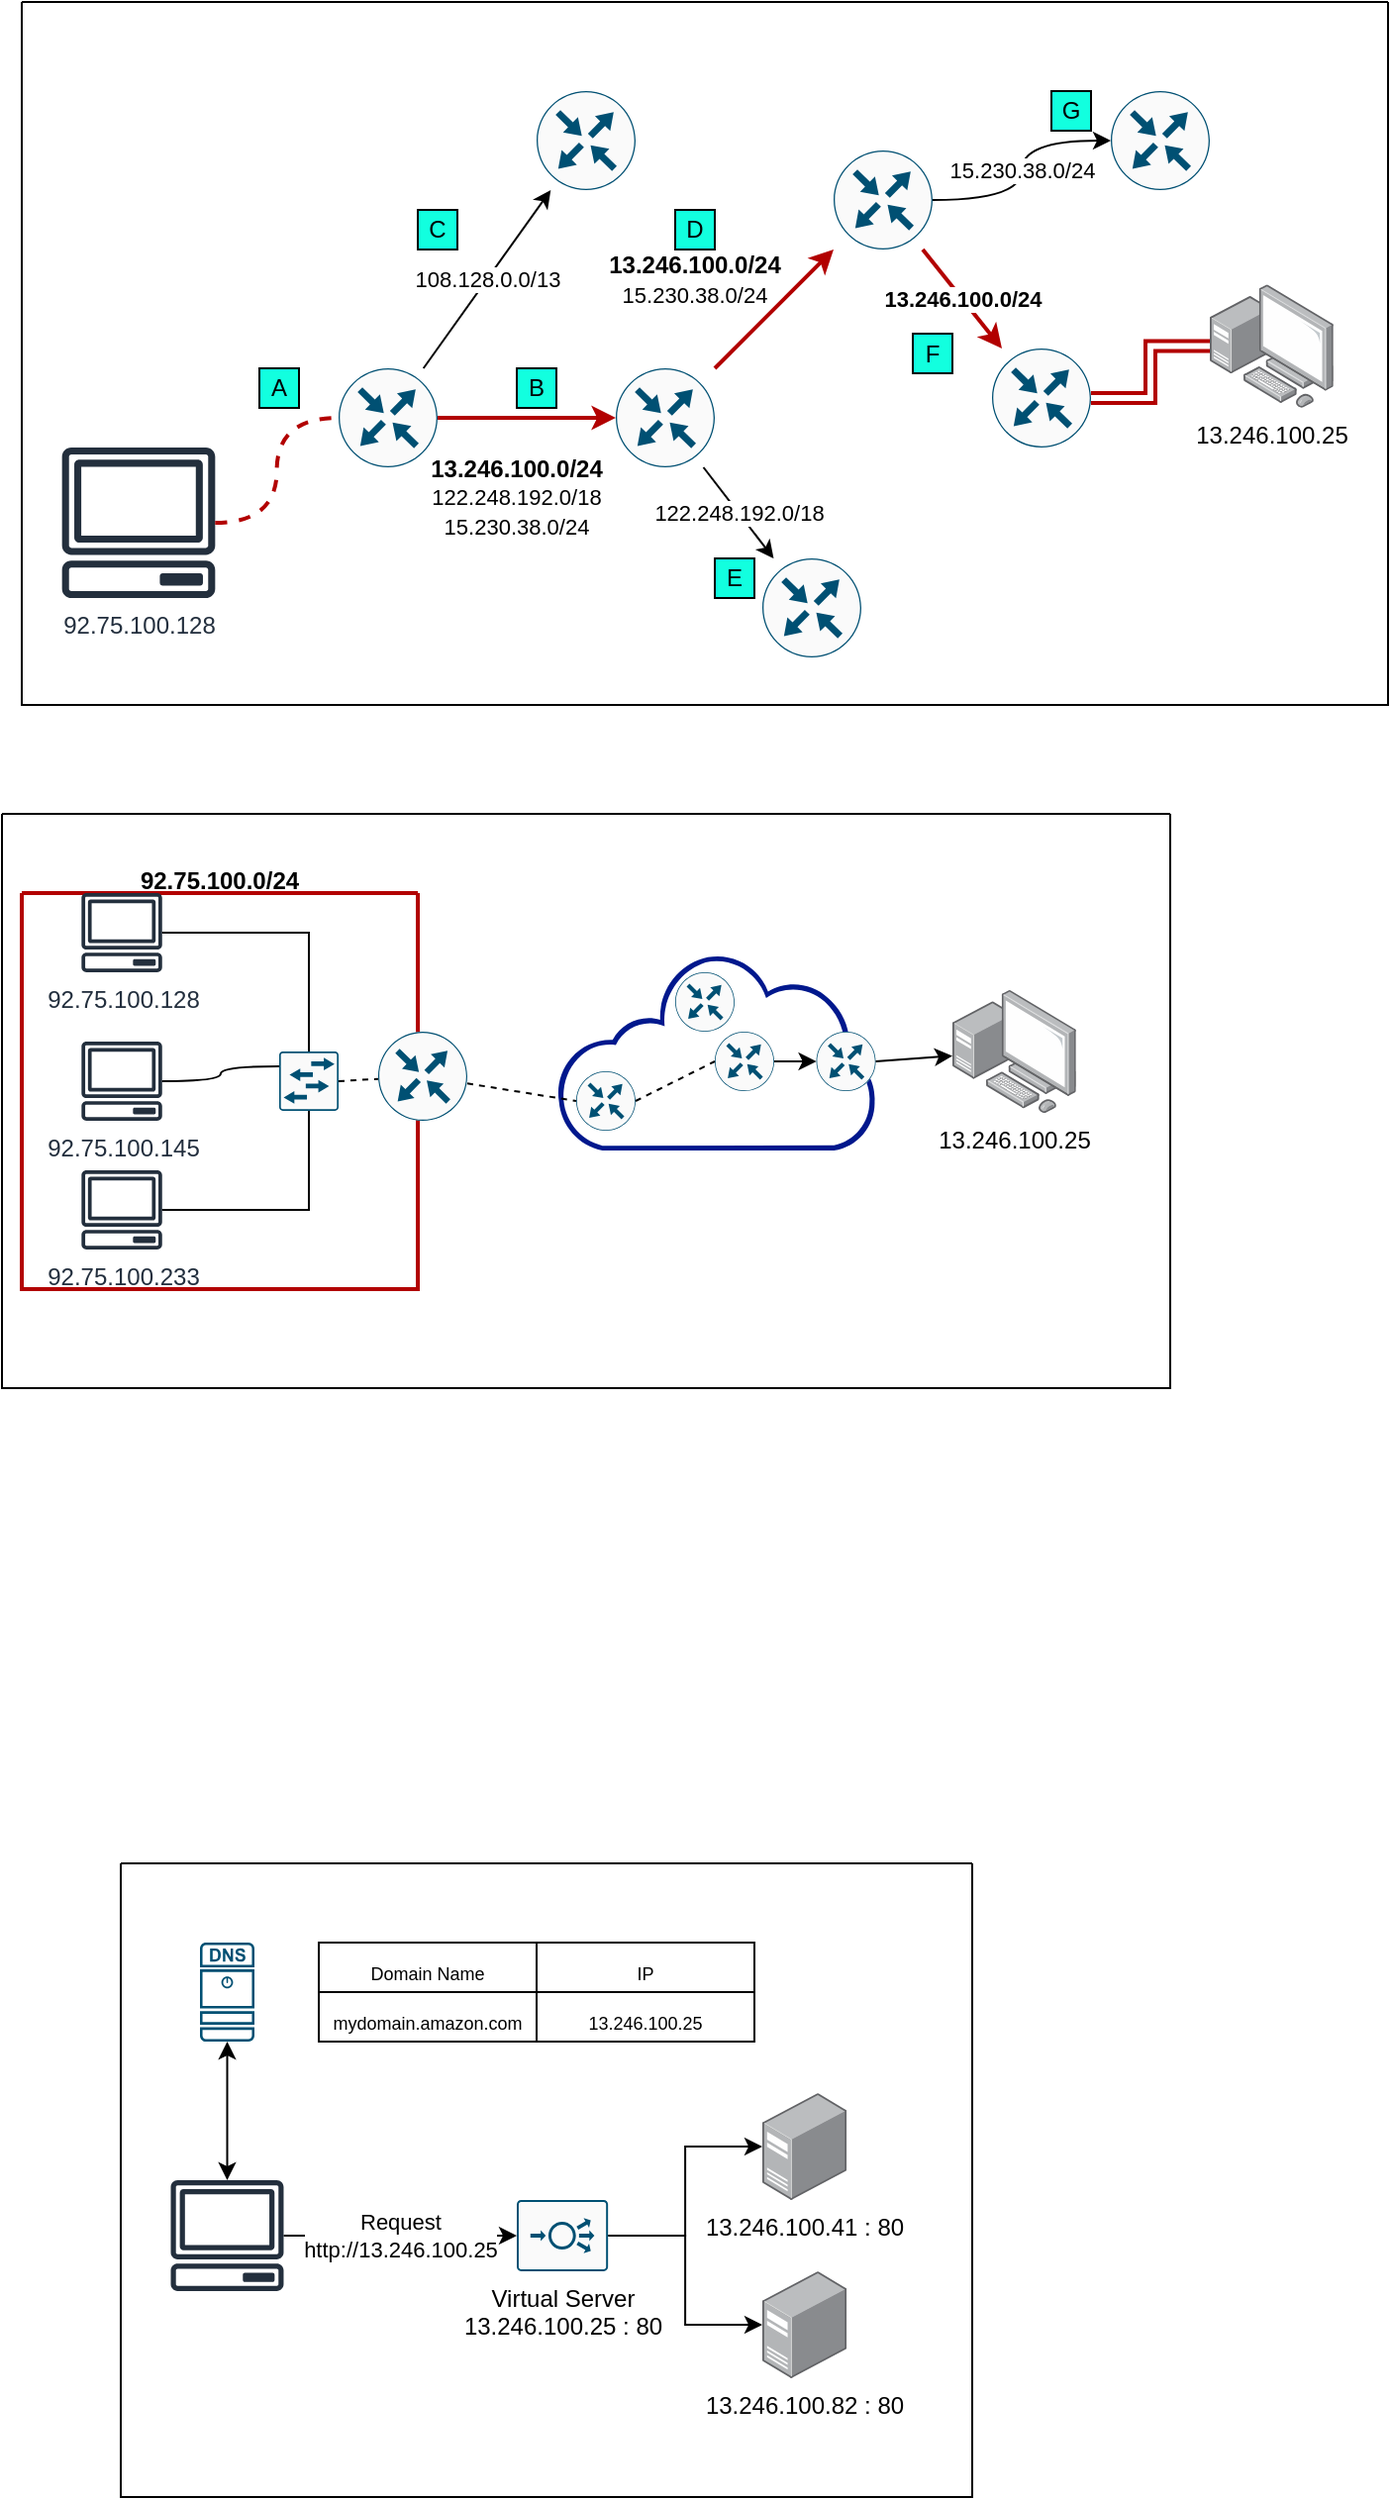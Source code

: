 <mxfile version="21.6.5" type="github">
  <diagram name="페이지-1" id="v46Kw6hZMWN8n9hihEqH">
    <mxGraphModel dx="619" dy="671" grid="1" gridSize="10" guides="1" tooltips="1" connect="1" arrows="1" fold="1" page="1" pageScale="1" pageWidth="827" pageHeight="1169" math="0" shadow="0">
      <root>
        <mxCell id="0" />
        <mxCell id="1" parent="0" />
        <mxCell id="YnKkO9R4rvAmFaV1i0---516" value="" style="swimlane;startSize=0;" vertex="1" parent="1">
          <mxGeometry x="40" y="270" width="690" height="355" as="geometry" />
        </mxCell>
        <mxCell id="YnKkO9R4rvAmFaV1i0---484" value="92.75.100.128" style="sketch=0;outlineConnect=0;fontColor=#232F3E;gradientColor=none;fillColor=#232F3D;strokeColor=none;dashed=0;verticalLabelPosition=bottom;verticalAlign=top;align=center;html=1;fontSize=12;fontStyle=0;aspect=fixed;pointerEvents=1;shape=mxgraph.aws4.client;" vertex="1" parent="YnKkO9R4rvAmFaV1i0---516">
          <mxGeometry x="20" y="225" width="78" height="76" as="geometry" />
        </mxCell>
        <mxCell id="YnKkO9R4rvAmFaV1i0---485" value="" style="sketch=0;points=[[0.5,0,0],[1,0.5,0],[0.5,1,0],[0,0.5,0],[0.145,0.145,0],[0.856,0.145,0],[0.855,0.856,0],[0.145,0.855,0]];verticalLabelPosition=bottom;html=1;verticalAlign=top;aspect=fixed;align=center;pointerEvents=1;shape=mxgraph.cisco19.rect;prIcon=router;fillColor=#FAFAFA;strokeColor=#005073;" vertex="1" parent="YnKkO9R4rvAmFaV1i0---516">
          <mxGeometry x="160" y="185" width="50" height="50" as="geometry" />
        </mxCell>
        <mxCell id="YnKkO9R4rvAmFaV1i0---492" value="" style="endArrow=none;dashed=1;html=1;rounded=0;entryX=0;entryY=0.5;entryDx=0;entryDy=0;entryPerimeter=0;edgeStyle=orthogonalEdgeStyle;curved=1;fillColor=#e51400;strokeColor=#B20000;strokeWidth=2;" edge="1" parent="YnKkO9R4rvAmFaV1i0---516" source="YnKkO9R4rvAmFaV1i0---484" target="YnKkO9R4rvAmFaV1i0---485">
          <mxGeometry width="50" height="50" relative="1" as="geometry">
            <mxPoint x="110" y="315" as="sourcePoint" />
            <mxPoint x="160" y="265" as="targetPoint" />
          </mxGeometry>
        </mxCell>
        <mxCell id="YnKkO9R4rvAmFaV1i0---486" value="" style="sketch=0;points=[[0.5,0,0],[1,0.5,0],[0.5,1,0],[0,0.5,0],[0.145,0.145,0],[0.856,0.145,0],[0.855,0.856,0],[0.145,0.855,0]];verticalLabelPosition=bottom;html=1;verticalAlign=top;aspect=fixed;align=center;pointerEvents=1;shape=mxgraph.cisco19.rect;prIcon=router;fillColor=#FAFAFA;strokeColor=#005073;" vertex="1" parent="YnKkO9R4rvAmFaV1i0---516">
          <mxGeometry x="260" y="45" width="50" height="50" as="geometry" />
        </mxCell>
        <mxCell id="YnKkO9R4rvAmFaV1i0---494" value="108.128.0.0/13" style="rounded=0;orthogonalLoop=1;jettySize=auto;html=1;" edge="1" parent="YnKkO9R4rvAmFaV1i0---516" source="YnKkO9R4rvAmFaV1i0---485" target="YnKkO9R4rvAmFaV1i0---486">
          <mxGeometry relative="1" as="geometry" />
        </mxCell>
        <mxCell id="YnKkO9R4rvAmFaV1i0---487" value="" style="sketch=0;points=[[0.5,0,0],[1,0.5,0],[0.5,1,0],[0,0.5,0],[0.145,0.145,0],[0.856,0.145,0],[0.855,0.856,0],[0.145,0.855,0]];verticalLabelPosition=bottom;html=1;verticalAlign=top;aspect=fixed;align=center;pointerEvents=1;shape=mxgraph.cisco19.rect;prIcon=router;fillColor=#FAFAFA;strokeColor=#005073;" vertex="1" parent="YnKkO9R4rvAmFaV1i0---516">
          <mxGeometry x="300" y="185" width="50" height="50" as="geometry" />
        </mxCell>
        <mxCell id="YnKkO9R4rvAmFaV1i0---495" value="" style="edgeStyle=orthogonalEdgeStyle;rounded=0;orthogonalLoop=1;jettySize=auto;html=1;fillColor=#e51400;strokeColor=#B20000;strokeWidth=2;" edge="1" parent="YnKkO9R4rvAmFaV1i0---516" source="YnKkO9R4rvAmFaV1i0---485" target="YnKkO9R4rvAmFaV1i0---487">
          <mxGeometry relative="1" as="geometry" />
        </mxCell>
        <mxCell id="YnKkO9R4rvAmFaV1i0---504" value="B" style="whiteSpace=wrap;html=1;aspect=fixed;fillColor=#12FFDF;" vertex="1" parent="YnKkO9R4rvAmFaV1i0---516">
          <mxGeometry x="250" y="185" width="20" height="20" as="geometry" />
        </mxCell>
        <mxCell id="YnKkO9R4rvAmFaV1i0---505" value="C" style="whiteSpace=wrap;html=1;aspect=fixed;fillColor=#12FFDF;" vertex="1" parent="YnKkO9R4rvAmFaV1i0---516">
          <mxGeometry x="200" y="105" width="20" height="20" as="geometry" />
        </mxCell>
        <mxCell id="YnKkO9R4rvAmFaV1i0---503" value="A" style="whiteSpace=wrap;html=1;aspect=fixed;fillColor=#12FFDF;" vertex="1" parent="YnKkO9R4rvAmFaV1i0---516">
          <mxGeometry x="120" y="185" width="20" height="20" as="geometry" />
        </mxCell>
        <mxCell id="YnKkO9R4rvAmFaV1i0---511" value="&lt;b&gt;13.246.100.0/24&lt;/b&gt;&lt;br style=&quot;border-color: var(--border-color); font-size: 11px;&quot;&gt;&lt;span style=&quot;font-size: 11px; background-color: rgb(255, 255, 255);&quot;&gt;15.230.38.0/24&lt;/span&gt;" style="text;html=1;strokeColor=none;fillColor=none;align=center;verticalAlign=middle;whiteSpace=wrap;rounded=0;" vertex="1" parent="YnKkO9R4rvAmFaV1i0---516">
          <mxGeometry x="310" y="125" width="60" height="30" as="geometry" />
        </mxCell>
        <mxCell id="YnKkO9R4rvAmFaV1i0---506" value="D" style="whiteSpace=wrap;html=1;aspect=fixed;fillColor=#12FFDF;" vertex="1" parent="YnKkO9R4rvAmFaV1i0---516">
          <mxGeometry x="330" y="105" width="20" height="20" as="geometry" />
        </mxCell>
        <mxCell id="YnKkO9R4rvAmFaV1i0---510" value="&lt;b&gt;13.246.100.0/24&lt;/b&gt;&lt;br style=&quot;border-color: var(--border-color); font-size: 11px;&quot;&gt;&lt;span style=&quot;font-size: 11px; background-color: rgb(255, 255, 255);&quot;&gt;122.248.192.0/18&lt;/span&gt;&lt;br style=&quot;border-color: var(--border-color); font-size: 11px;&quot;&gt;&lt;span style=&quot;font-size: 11px; background-color: rgb(255, 255, 255);&quot;&gt;15.230.38.0/24&lt;/span&gt;" style="text;html=1;strokeColor=none;fillColor=none;align=center;verticalAlign=middle;whiteSpace=wrap;rounded=0;" vertex="1" parent="YnKkO9R4rvAmFaV1i0---516">
          <mxGeometry x="220" y="235" width="60" height="30" as="geometry" />
        </mxCell>
        <mxCell id="YnKkO9R4rvAmFaV1i0---507" value="E" style="whiteSpace=wrap;html=1;aspect=fixed;fillColor=#12FFDF;" vertex="1" parent="YnKkO9R4rvAmFaV1i0---516">
          <mxGeometry x="350" y="281" width="20" height="20" as="geometry" />
        </mxCell>
        <mxCell id="YnKkO9R4rvAmFaV1i0---491" value="" style="sketch=0;points=[[0.5,0,0],[1,0.5,0],[0.5,1,0],[0,0.5,0],[0.145,0.145,0],[0.856,0.145,0],[0.855,0.856,0],[0.145,0.855,0]];verticalLabelPosition=bottom;html=1;verticalAlign=top;aspect=fixed;align=center;pointerEvents=1;shape=mxgraph.cisco19.rect;prIcon=router;fillColor=#FAFAFA;strokeColor=#005073;" vertex="1" parent="YnKkO9R4rvAmFaV1i0---516">
          <mxGeometry x="374" y="281" width="50" height="50" as="geometry" />
        </mxCell>
        <mxCell id="YnKkO9R4rvAmFaV1i0---497" value="122.248.192.0/18" style="rounded=0;orthogonalLoop=1;jettySize=auto;html=1;" edge="1" parent="YnKkO9R4rvAmFaV1i0---516" source="YnKkO9R4rvAmFaV1i0---487" target="YnKkO9R4rvAmFaV1i0---491">
          <mxGeometry relative="1" as="geometry" />
        </mxCell>
        <mxCell id="YnKkO9R4rvAmFaV1i0---488" value="" style="sketch=0;points=[[0.5,0,0],[1,0.5,0],[0.5,1,0],[0,0.5,0],[0.145,0.145,0],[0.856,0.145,0],[0.855,0.856,0],[0.145,0.855,0]];verticalLabelPosition=bottom;html=1;verticalAlign=top;aspect=fixed;align=center;pointerEvents=1;shape=mxgraph.cisco19.rect;prIcon=router;fillColor=#FAFAFA;strokeColor=#005073;" vertex="1" parent="YnKkO9R4rvAmFaV1i0---516">
          <mxGeometry x="410" y="75" width="50" height="50" as="geometry" />
        </mxCell>
        <mxCell id="YnKkO9R4rvAmFaV1i0---496" style="rounded=0;orthogonalLoop=1;jettySize=auto;html=1;fillColor=#e51400;strokeColor=#B20000;strokeWidth=2;" edge="1" parent="YnKkO9R4rvAmFaV1i0---516" source="YnKkO9R4rvAmFaV1i0---487" target="YnKkO9R4rvAmFaV1i0---488">
          <mxGeometry relative="1" as="geometry" />
        </mxCell>
        <mxCell id="YnKkO9R4rvAmFaV1i0---490" value="" style="sketch=0;points=[[0.5,0,0],[1,0.5,0],[0.5,1,0],[0,0.5,0],[0.145,0.145,0],[0.856,0.145,0],[0.855,0.856,0],[0.145,0.855,0]];verticalLabelPosition=bottom;html=1;verticalAlign=top;aspect=fixed;align=center;pointerEvents=1;shape=mxgraph.cisco19.rect;prIcon=router;fillColor=#FAFAFA;strokeColor=#005073;" vertex="1" parent="YnKkO9R4rvAmFaV1i0---516">
          <mxGeometry x="490" y="175" width="50" height="50" as="geometry" />
        </mxCell>
        <mxCell id="YnKkO9R4rvAmFaV1i0---499" value="&lt;b&gt;13.246.100.0/24&lt;/b&gt;" style="rounded=0;orthogonalLoop=1;jettySize=auto;html=1;fillColor=#e51400;strokeColor=#B20000;strokeWidth=2;" edge="1" parent="YnKkO9R4rvAmFaV1i0---516" source="YnKkO9R4rvAmFaV1i0---488" target="YnKkO9R4rvAmFaV1i0---490">
          <mxGeometry relative="1" as="geometry" />
        </mxCell>
        <mxCell id="YnKkO9R4rvAmFaV1i0---501" value="13.246.100.25" style="image;points=[];aspect=fixed;html=1;align=center;shadow=0;dashed=0;image=img/lib/allied_telesis/computer_and_terminals/Personal_Computer_with_Server.svg;" vertex="1" parent="YnKkO9R4rvAmFaV1i0---516">
          <mxGeometry x="600" y="142.6" width="62.4" height="62.4" as="geometry" />
        </mxCell>
        <mxCell id="YnKkO9R4rvAmFaV1i0---502" style="edgeStyle=orthogonalEdgeStyle;rounded=0;orthogonalLoop=1;jettySize=auto;html=1;curved=1;fillColor=#e51400;strokeColor=#B20000;strokeWidth=2;shape=link;" edge="1" parent="YnKkO9R4rvAmFaV1i0---516" source="YnKkO9R4rvAmFaV1i0---490" target="YnKkO9R4rvAmFaV1i0---501">
          <mxGeometry relative="1" as="geometry" />
        </mxCell>
        <mxCell id="YnKkO9R4rvAmFaV1i0---489" value="" style="sketch=0;points=[[0.5,0,0],[1,0.5,0],[0.5,1,0],[0,0.5,0],[0.145,0.145,0],[0.856,0.145,0],[0.855,0.856,0],[0.145,0.855,0]];verticalLabelPosition=bottom;html=1;verticalAlign=top;aspect=fixed;align=center;pointerEvents=1;shape=mxgraph.cisco19.rect;prIcon=router;fillColor=#FAFAFA;strokeColor=#005073;" vertex="1" parent="YnKkO9R4rvAmFaV1i0---516">
          <mxGeometry x="550" y="45" width="50" height="50" as="geometry" />
        </mxCell>
        <mxCell id="YnKkO9R4rvAmFaV1i0---500" value="15.230.38.0/24" style="edgeStyle=orthogonalEdgeStyle;rounded=0;orthogonalLoop=1;jettySize=auto;html=1;curved=1;" edge="1" parent="YnKkO9R4rvAmFaV1i0---516" source="YnKkO9R4rvAmFaV1i0---488" target="YnKkO9R4rvAmFaV1i0---489">
          <mxGeometry relative="1" as="geometry" />
        </mxCell>
        <mxCell id="YnKkO9R4rvAmFaV1i0---509" value="G" style="whiteSpace=wrap;html=1;aspect=fixed;fillColor=#12FFDF;" vertex="1" parent="YnKkO9R4rvAmFaV1i0---516">
          <mxGeometry x="520" y="45" width="20" height="20" as="geometry" />
        </mxCell>
        <mxCell id="YnKkO9R4rvAmFaV1i0---508" value="F" style="whiteSpace=wrap;html=1;aspect=fixed;fillColor=#12FFDF;" vertex="1" parent="YnKkO9R4rvAmFaV1i0---516">
          <mxGeometry x="450" y="167.5" width="20" height="20" as="geometry" />
        </mxCell>
        <mxCell id="YnKkO9R4rvAmFaV1i0---518" value="" style="swimlane;startSize=0;" vertex="1" parent="1">
          <mxGeometry x="30" y="680" width="590" height="290" as="geometry" />
        </mxCell>
        <mxCell id="YnKkO9R4rvAmFaV1i0---519" value="" style="sketch=0;aspect=fixed;pointerEvents=1;shadow=0;dashed=0;html=1;strokeColor=none;labelPosition=center;verticalLabelPosition=bottom;verticalAlign=top;align=center;fillColor=#00188D;shape=mxgraph.mscae.enterprise.internet_hollow" vertex="1" parent="YnKkO9R4rvAmFaV1i0---518">
          <mxGeometry x="280" y="70" width="161.29" height="100" as="geometry" />
        </mxCell>
        <mxCell id="YnKkO9R4rvAmFaV1i0---520" value="" style="sketch=0;points=[[0.5,0,0],[1,0.5,0],[0.5,1,0],[0,0.5,0],[0.145,0.145,0],[0.856,0.145,0],[0.855,0.856,0],[0.145,0.855,0]];verticalLabelPosition=bottom;html=1;verticalAlign=top;aspect=fixed;align=center;pointerEvents=1;shape=mxgraph.cisco19.rect;prIcon=router;fillColor=#FAFAFA;strokeColor=#005073;" vertex="1" parent="YnKkO9R4rvAmFaV1i0---518">
          <mxGeometry x="360" y="110" width="30" height="30" as="geometry" />
        </mxCell>
        <mxCell id="YnKkO9R4rvAmFaV1i0---521" value="" style="sketch=0;points=[[0.5,0,0],[1,0.5,0],[0.5,1,0],[0,0.5,0],[0.145,0.145,0],[0.856,0.145,0],[0.855,0.856,0],[0.145,0.855,0]];verticalLabelPosition=bottom;html=1;verticalAlign=top;aspect=fixed;align=center;pointerEvents=1;shape=mxgraph.cisco19.rect;prIcon=router;fillColor=#FAFAFA;strokeColor=#005073;" vertex="1" parent="YnKkO9R4rvAmFaV1i0---518">
          <mxGeometry x="340" y="80" width="30" height="30" as="geometry" />
        </mxCell>
        <mxCell id="YnKkO9R4rvAmFaV1i0---522" value="" style="sketch=0;points=[[0.5,0,0],[1,0.5,0],[0.5,1,0],[0,0.5,0],[0.145,0.145,0],[0.856,0.145,0],[0.855,0.856,0],[0.145,0.855,0]];verticalLabelPosition=bottom;html=1;verticalAlign=top;aspect=fixed;align=center;pointerEvents=1;shape=mxgraph.cisco19.rect;prIcon=router;fillColor=#FAFAFA;strokeColor=#005073;" vertex="1" parent="YnKkO9R4rvAmFaV1i0---518">
          <mxGeometry x="290" y="130" width="30" height="30" as="geometry" />
        </mxCell>
        <mxCell id="YnKkO9R4rvAmFaV1i0---523" value="" style="sketch=0;points=[[0.5,0,0],[1,0.5,0],[0.5,1,0],[0,0.5,0],[0.145,0.145,0],[0.856,0.145,0],[0.855,0.856,0],[0.145,0.855,0]];verticalLabelPosition=bottom;html=1;verticalAlign=top;aspect=fixed;align=center;pointerEvents=1;shape=mxgraph.cisco19.rect;prIcon=router;fillColor=#FAFAFA;strokeColor=#005073;" vertex="1" parent="YnKkO9R4rvAmFaV1i0---518">
          <mxGeometry x="411.29" y="110" width="30" height="30" as="geometry" />
        </mxCell>
        <mxCell id="YnKkO9R4rvAmFaV1i0---524" value="13.246.100.25" style="image;points=[];aspect=fixed;html=1;align=center;shadow=0;dashed=0;image=img/lib/allied_telesis/computer_and_terminals/Personal_Computer_with_Server.svg;" vertex="1" parent="YnKkO9R4rvAmFaV1i0---518">
          <mxGeometry x="480" y="88.8" width="62.4" height="62.4" as="geometry" />
        </mxCell>
        <mxCell id="YnKkO9R4rvAmFaV1i0---527" value="92.75.100.0/24&#xa;" style="swimlane;startSize=0;fillColor=#e51400;fontColor=#000000;strokeColor=#B20000;strokeWidth=2;" vertex="1" parent="YnKkO9R4rvAmFaV1i0---518">
          <mxGeometry x="10" y="40" width="200" height="200" as="geometry" />
        </mxCell>
        <mxCell id="YnKkO9R4rvAmFaV1i0---525" value="92.75.100.128" style="sketch=0;outlineConnect=0;fontColor=#232F3E;gradientColor=none;fillColor=#232F3D;strokeColor=none;dashed=0;verticalLabelPosition=bottom;verticalAlign=top;align=center;html=1;fontSize=12;fontStyle=0;aspect=fixed;pointerEvents=1;shape=mxgraph.aws4.client;" vertex="1" parent="YnKkO9R4rvAmFaV1i0---527">
          <mxGeometry x="30.0" width="41.05" height="40" as="geometry" />
        </mxCell>
        <mxCell id="YnKkO9R4rvAmFaV1i0---528" value="92.75.100.145" style="sketch=0;outlineConnect=0;fontColor=#232F3E;gradientColor=none;fillColor=#232F3D;strokeColor=none;dashed=0;verticalLabelPosition=bottom;verticalAlign=top;align=center;html=1;fontSize=12;fontStyle=0;aspect=fixed;pointerEvents=1;shape=mxgraph.aws4.client;" vertex="1" parent="YnKkO9R4rvAmFaV1i0---527">
          <mxGeometry x="30.0" y="75" width="41.05" height="40" as="geometry" />
        </mxCell>
        <mxCell id="YnKkO9R4rvAmFaV1i0---529" value="92.75.100.233" style="sketch=0;outlineConnect=0;fontColor=#232F3E;gradientColor=none;fillColor=#232F3D;strokeColor=none;dashed=0;verticalLabelPosition=bottom;verticalAlign=top;align=center;html=1;fontSize=12;fontStyle=0;aspect=fixed;pointerEvents=1;shape=mxgraph.aws4.client;" vertex="1" parent="YnKkO9R4rvAmFaV1i0---527">
          <mxGeometry x="30.0" y="140" width="41.05" height="40" as="geometry" />
        </mxCell>
        <mxCell id="YnKkO9R4rvAmFaV1i0---526" value="" style="sketch=0;points=[[0.015,0.015,0],[0.985,0.015,0],[0.985,0.985,0],[0.015,0.985,0],[0.25,0,0],[0.5,0,0],[0.75,0,0],[1,0.25,0],[1,0.5,0],[1,0.75,0],[0.75,1,0],[0.5,1,0],[0.25,1,0],[0,0.75,0],[0,0.5,0],[0,0.25,0]];verticalLabelPosition=bottom;html=1;verticalAlign=top;aspect=fixed;align=center;pointerEvents=1;shape=mxgraph.cisco19.rect;prIcon=l2_switch;fillColor=#FAFAFA;strokeColor=#005073;" vertex="1" parent="YnKkO9R4rvAmFaV1i0---527">
          <mxGeometry x="130" y="80" width="30" height="30" as="geometry" />
        </mxCell>
        <mxCell id="YnKkO9R4rvAmFaV1i0---530" value="" style="endArrow=none;html=1;rounded=0;entryX=0.5;entryY=0;entryDx=0;entryDy=0;entryPerimeter=0;edgeStyle=orthogonalEdgeStyle;" edge="1" parent="YnKkO9R4rvAmFaV1i0---527" source="YnKkO9R4rvAmFaV1i0---525" target="YnKkO9R4rvAmFaV1i0---526">
          <mxGeometry width="50" height="50" relative="1" as="geometry">
            <mxPoint x="90" y="60" as="sourcePoint" />
            <mxPoint x="140" y="10" as="targetPoint" />
          </mxGeometry>
        </mxCell>
        <mxCell id="YnKkO9R4rvAmFaV1i0---531" value="" style="endArrow=none;html=1;rounded=0;entryX=0;entryY=0.25;entryDx=0;entryDy=0;entryPerimeter=0;edgeStyle=orthogonalEdgeStyle;curved=1;" edge="1" parent="YnKkO9R4rvAmFaV1i0---527" source="YnKkO9R4rvAmFaV1i0---528" target="YnKkO9R4rvAmFaV1i0---526">
          <mxGeometry width="50" height="50" relative="1" as="geometry">
            <mxPoint x="90" y="180" as="sourcePoint" />
            <mxPoint x="140" y="130" as="targetPoint" />
          </mxGeometry>
        </mxCell>
        <mxCell id="YnKkO9R4rvAmFaV1i0---532" value="" style="endArrow=none;html=1;rounded=0;entryX=0.5;entryY=1;entryDx=0;entryDy=0;entryPerimeter=0;edgeStyle=orthogonalEdgeStyle;" edge="1" parent="YnKkO9R4rvAmFaV1i0---527" source="YnKkO9R4rvAmFaV1i0---529" target="YnKkO9R4rvAmFaV1i0---526">
          <mxGeometry width="50" height="50" relative="1" as="geometry">
            <mxPoint x="100" y="190" as="sourcePoint" />
            <mxPoint x="150" y="140" as="targetPoint" />
          </mxGeometry>
        </mxCell>
        <mxCell id="YnKkO9R4rvAmFaV1i0---533" value="" style="sketch=0;points=[[0.5,0,0],[1,0.5,0],[0.5,1,0],[0,0.5,0],[0.145,0.145,0],[0.856,0.145,0],[0.855,0.856,0],[0.145,0.855,0]];verticalLabelPosition=bottom;html=1;verticalAlign=top;aspect=fixed;align=center;pointerEvents=1;shape=mxgraph.cisco19.rect;prIcon=router;fillColor=#FAFAFA;strokeColor=#005073;" vertex="1" parent="YnKkO9R4rvAmFaV1i0---518">
          <mxGeometry x="190" y="110" width="45" height="45" as="geometry" />
        </mxCell>
        <mxCell id="YnKkO9R4rvAmFaV1i0---534" value="" style="endArrow=none;dashed=1;html=1;rounded=0;exitX=1;exitY=0.5;exitDx=0;exitDy=0;exitPerimeter=0;" edge="1" parent="YnKkO9R4rvAmFaV1i0---518" source="YnKkO9R4rvAmFaV1i0---526" target="YnKkO9R4rvAmFaV1i0---533">
          <mxGeometry width="50" height="50" relative="1" as="geometry">
            <mxPoint x="220" y="230" as="sourcePoint" />
            <mxPoint x="270" y="180" as="targetPoint" />
          </mxGeometry>
        </mxCell>
        <mxCell id="YnKkO9R4rvAmFaV1i0---535" value="" style="endArrow=none;dashed=1;html=1;rounded=0;entryX=0;entryY=0.5;entryDx=0;entryDy=0;entryPerimeter=0;" edge="1" parent="YnKkO9R4rvAmFaV1i0---518" source="YnKkO9R4rvAmFaV1i0---533" target="YnKkO9R4rvAmFaV1i0---522">
          <mxGeometry width="50" height="50" relative="1" as="geometry">
            <mxPoint x="240" y="240" as="sourcePoint" />
            <mxPoint x="290" y="190" as="targetPoint" />
          </mxGeometry>
        </mxCell>
        <mxCell id="YnKkO9R4rvAmFaV1i0---536" value="" style="endArrow=none;dashed=1;html=1;rounded=0;entryX=0;entryY=0.5;entryDx=0;entryDy=0;entryPerimeter=0;exitX=1;exitY=0.5;exitDx=0;exitDy=0;exitPerimeter=0;" edge="1" parent="YnKkO9R4rvAmFaV1i0---518" source="YnKkO9R4rvAmFaV1i0---522" target="YnKkO9R4rvAmFaV1i0---520">
          <mxGeometry width="50" height="50" relative="1" as="geometry">
            <mxPoint x="245" y="146" as="sourcePoint" />
            <mxPoint x="300" y="155" as="targetPoint" />
          </mxGeometry>
        </mxCell>
        <mxCell id="YnKkO9R4rvAmFaV1i0---537" value="" style="endArrow=classic;html=1;rounded=0;exitX=1;exitY=0.5;exitDx=0;exitDy=0;exitPerimeter=0;entryX=0;entryY=0.5;entryDx=0;entryDy=0;entryPerimeter=0;" edge="1" parent="YnKkO9R4rvAmFaV1i0---518" source="YnKkO9R4rvAmFaV1i0---520" target="YnKkO9R4rvAmFaV1i0---523">
          <mxGeometry width="50" height="50" relative="1" as="geometry">
            <mxPoint x="390" y="160" as="sourcePoint" />
            <mxPoint x="440" y="110" as="targetPoint" />
          </mxGeometry>
        </mxCell>
        <mxCell id="YnKkO9R4rvAmFaV1i0---538" value="" style="endArrow=classic;html=1;rounded=0;exitX=1;exitY=0.5;exitDx=0;exitDy=0;exitPerimeter=0;" edge="1" parent="YnKkO9R4rvAmFaV1i0---518" source="YnKkO9R4rvAmFaV1i0---523" target="YnKkO9R4rvAmFaV1i0---524">
          <mxGeometry width="50" height="50" relative="1" as="geometry">
            <mxPoint x="450" y="210" as="sourcePoint" />
            <mxPoint x="500" y="160" as="targetPoint" />
          </mxGeometry>
        </mxCell>
        <mxCell id="YnKkO9R4rvAmFaV1i0---677" value="" style="swimlane;startSize=0;" vertex="1" parent="1">
          <mxGeometry x="90" y="1210" width="430" height="320" as="geometry" />
        </mxCell>
        <mxCell id="YnKkO9R4rvAmFaV1i0---678" value="" style="sketch=0;points=[[0.015,0.015,0],[0.985,0.015,0],[0.985,0.985,0],[0.015,0.985,0],[0.25,0,0],[0.5,0,0],[0.75,0,0],[1,0.25,0],[1,0.5,0],[1,0.75,0],[0.75,1,0],[0.5,1,0],[0.25,1,0],[0,0.75,0],[0,0.5,0],[0,0.25,0]];verticalLabelPosition=bottom;html=1;verticalAlign=top;aspect=fixed;align=center;pointerEvents=1;shape=mxgraph.cisco19.dns_server;fillColor=#005073;strokeColor=none;" vertex="1" parent="YnKkO9R4rvAmFaV1i0---677">
          <mxGeometry x="40" y="40" width="27.5" height="50" as="geometry" />
        </mxCell>
        <mxCell id="YnKkO9R4rvAmFaV1i0---679" value="" style="shape=table;startSize=0;container=1;collapsible=0;childLayout=tableLayout;fontSize=16;" vertex="1" parent="YnKkO9R4rvAmFaV1i0---677">
          <mxGeometry x="100" y="40" width="220" height="50" as="geometry" />
        </mxCell>
        <mxCell id="YnKkO9R4rvAmFaV1i0---680" value="" style="shape=tableRow;horizontal=0;startSize=0;swimlaneHead=0;swimlaneBody=0;strokeColor=inherit;top=0;left=0;bottom=0;right=0;collapsible=0;dropTarget=0;fillColor=none;points=[[0,0.5],[1,0.5]];portConstraint=eastwest;fontSize=16;" vertex="1" parent="YnKkO9R4rvAmFaV1i0---679">
          <mxGeometry width="220" height="25" as="geometry" />
        </mxCell>
        <mxCell id="YnKkO9R4rvAmFaV1i0---681" value="&lt;font style=&quot;font-size: 9px;&quot;&gt;Domain Name&lt;/font&gt;" style="shape=partialRectangle;html=1;whiteSpace=wrap;connectable=0;strokeColor=inherit;overflow=hidden;fillColor=none;top=0;left=0;bottom=0;right=0;pointerEvents=1;fontSize=16;" vertex="1" parent="YnKkO9R4rvAmFaV1i0---680">
          <mxGeometry width="110" height="25" as="geometry">
            <mxRectangle width="110" height="25" as="alternateBounds" />
          </mxGeometry>
        </mxCell>
        <mxCell id="YnKkO9R4rvAmFaV1i0---682" value="&lt;font style=&quot;font-size: 9px;&quot;&gt;IP&lt;/font&gt;" style="shape=partialRectangle;html=1;whiteSpace=wrap;connectable=0;strokeColor=inherit;overflow=hidden;fillColor=none;top=0;left=0;bottom=0;right=0;pointerEvents=1;fontSize=16;" vertex="1" parent="YnKkO9R4rvAmFaV1i0---680">
          <mxGeometry x="110" width="110" height="25" as="geometry">
            <mxRectangle width="110" height="25" as="alternateBounds" />
          </mxGeometry>
        </mxCell>
        <mxCell id="YnKkO9R4rvAmFaV1i0---684" value="" style="shape=tableRow;horizontal=0;startSize=0;swimlaneHead=0;swimlaneBody=0;strokeColor=inherit;top=0;left=0;bottom=0;right=0;collapsible=0;dropTarget=0;fillColor=none;points=[[0,0.5],[1,0.5]];portConstraint=eastwest;fontSize=16;" vertex="1" parent="YnKkO9R4rvAmFaV1i0---679">
          <mxGeometry y="25" width="220" height="25" as="geometry" />
        </mxCell>
        <mxCell id="YnKkO9R4rvAmFaV1i0---685" value="&lt;font style=&quot;font-size: 9px;&quot;&gt;mydomain.amazon.com&lt;/font&gt;" style="shape=partialRectangle;html=1;whiteSpace=wrap;connectable=0;strokeColor=inherit;overflow=hidden;fillColor=none;top=0;left=0;bottom=0;right=0;pointerEvents=1;fontSize=16;" vertex="1" parent="YnKkO9R4rvAmFaV1i0---684">
          <mxGeometry width="110" height="25" as="geometry">
            <mxRectangle width="110" height="25" as="alternateBounds" />
          </mxGeometry>
        </mxCell>
        <mxCell id="YnKkO9R4rvAmFaV1i0---686" value="&lt;font style=&quot;font-size: 9px;&quot;&gt;13.246.100.25&lt;/font&gt;" style="shape=partialRectangle;html=1;whiteSpace=wrap;connectable=0;strokeColor=inherit;overflow=hidden;fillColor=none;top=0;left=0;bottom=0;right=0;pointerEvents=1;fontSize=16;" vertex="1" parent="YnKkO9R4rvAmFaV1i0---684">
          <mxGeometry x="110" width="110" height="25" as="geometry">
            <mxRectangle width="110" height="25" as="alternateBounds" />
          </mxGeometry>
        </mxCell>
        <mxCell id="YnKkO9R4rvAmFaV1i0---698" value="Request&lt;br&gt;http://13.246.100.25" style="edgeStyle=orthogonalEdgeStyle;rounded=0;orthogonalLoop=1;jettySize=auto;html=1;" edge="1" parent="YnKkO9R4rvAmFaV1i0---677" source="YnKkO9R4rvAmFaV1i0---692" target="YnKkO9R4rvAmFaV1i0---693">
          <mxGeometry relative="1" as="geometry" />
        </mxCell>
        <mxCell id="YnKkO9R4rvAmFaV1i0---692" value="" style="sketch=0;outlineConnect=0;fontColor=#232F3E;gradientColor=none;fillColor=#232F3D;strokeColor=none;dashed=0;verticalLabelPosition=bottom;verticalAlign=top;align=center;html=1;fontSize=12;fontStyle=0;aspect=fixed;pointerEvents=1;shape=mxgraph.aws4.client;" vertex="1" parent="YnKkO9R4rvAmFaV1i0---677">
          <mxGeometry x="25.01" y="160" width="57.47" height="56" as="geometry" />
        </mxCell>
        <mxCell id="YnKkO9R4rvAmFaV1i0---699" style="edgeStyle=orthogonalEdgeStyle;rounded=0;orthogonalLoop=1;jettySize=auto;html=1;" edge="1" parent="YnKkO9R4rvAmFaV1i0---677" source="YnKkO9R4rvAmFaV1i0---693" target="YnKkO9R4rvAmFaV1i0---694">
          <mxGeometry relative="1" as="geometry" />
        </mxCell>
        <mxCell id="YnKkO9R4rvAmFaV1i0---700" style="edgeStyle=orthogonalEdgeStyle;rounded=0;orthogonalLoop=1;jettySize=auto;html=1;" edge="1" parent="YnKkO9R4rvAmFaV1i0---677" source="YnKkO9R4rvAmFaV1i0---693" target="YnKkO9R4rvAmFaV1i0---695">
          <mxGeometry relative="1" as="geometry" />
        </mxCell>
        <mxCell id="YnKkO9R4rvAmFaV1i0---693" value="Virtual Server&lt;br&gt;13.246.100.25 : 80" style="sketch=0;points=[[0.015,0.015,0],[0.985,0.015,0],[0.985,0.985,0],[0.015,0.985,0],[0.25,0,0],[0.5,0,0],[0.75,0,0],[1,0.25,0],[1,0.5,0],[1,0.75,0],[0.75,1,0],[0.5,1,0],[0.25,1,0],[0,0.75,0],[0,0.5,0],[0,0.25,0]];verticalLabelPosition=bottom;html=1;verticalAlign=top;aspect=fixed;align=center;pointerEvents=1;shape=mxgraph.cisco19.rect;prIcon=load_balancer;fillColor=#FAFAFA;strokeColor=#005073;" vertex="1" parent="YnKkO9R4rvAmFaV1i0---677">
          <mxGeometry x="200" y="170" width="46.08" height="36" as="geometry" />
        </mxCell>
        <mxCell id="YnKkO9R4rvAmFaV1i0---694" value="13.246.100.41 : 80" style="image;points=[];aspect=fixed;html=1;align=center;shadow=0;dashed=0;image=img/lib/allied_telesis/computer_and_terminals/Server_Desktop.svg;" vertex="1" parent="YnKkO9R4rvAmFaV1i0---677">
          <mxGeometry x="324" y="116" width="42.6" height="54" as="geometry" />
        </mxCell>
        <mxCell id="YnKkO9R4rvAmFaV1i0---695" value="13.246.100.82 : 80" style="image;points=[];aspect=fixed;html=1;align=center;shadow=0;dashed=0;image=img/lib/allied_telesis/computer_and_terminals/Server_Desktop.svg;" vertex="1" parent="YnKkO9R4rvAmFaV1i0---677">
          <mxGeometry x="324" y="206" width="42.6" height="54" as="geometry" />
        </mxCell>
        <mxCell id="YnKkO9R4rvAmFaV1i0---696" value="" style="endArrow=classic;startArrow=classic;html=1;rounded=0;" edge="1" parent="YnKkO9R4rvAmFaV1i0---677" source="YnKkO9R4rvAmFaV1i0---692" target="YnKkO9R4rvAmFaV1i0---678">
          <mxGeometry width="50" height="50" relative="1" as="geometry">
            <mxPoint x="90" y="150" as="sourcePoint" />
            <mxPoint x="140" y="100" as="targetPoint" />
          </mxGeometry>
        </mxCell>
      </root>
    </mxGraphModel>
  </diagram>
</mxfile>
